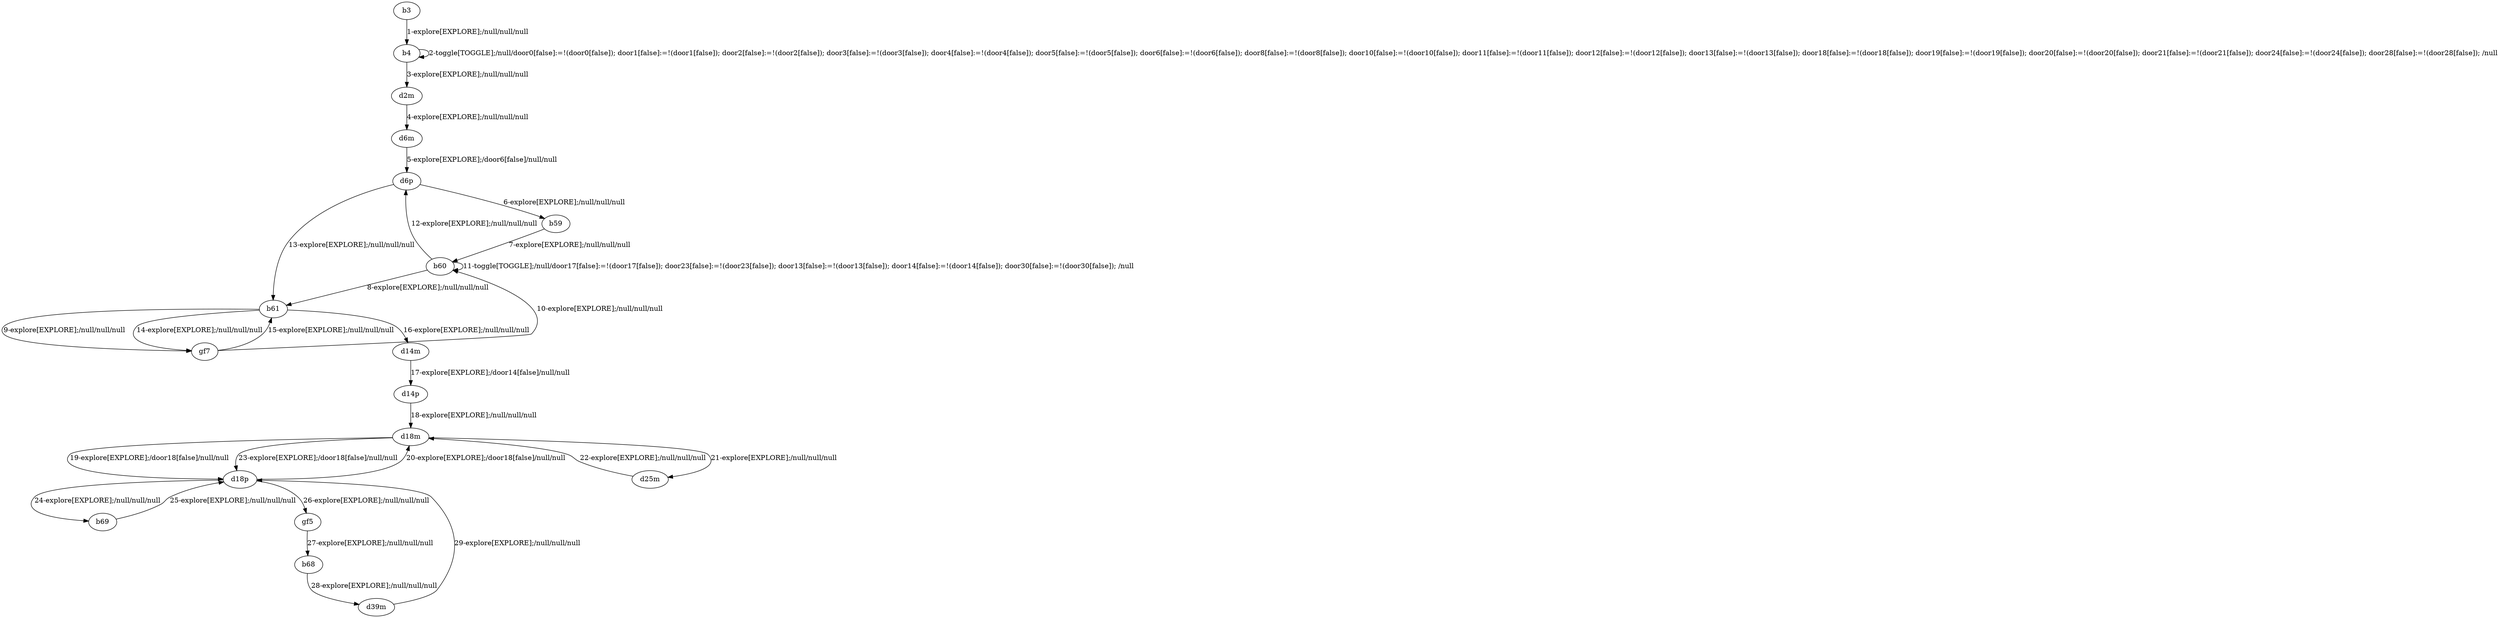 # Total number of goals covered by this test: 1
# d39m --> d18p

digraph g {
"b3" -> "b4" [label = "1-explore[EXPLORE];/null/null/null"];
"b4" -> "b4" [label = "2-toggle[TOGGLE];/null/door0[false]:=!(door0[false]); door1[false]:=!(door1[false]); door2[false]:=!(door2[false]); door3[false]:=!(door3[false]); door4[false]:=!(door4[false]); door5[false]:=!(door5[false]); door6[false]:=!(door6[false]); door8[false]:=!(door8[false]); door10[false]:=!(door10[false]); door11[false]:=!(door11[false]); door12[false]:=!(door12[false]); door13[false]:=!(door13[false]); door18[false]:=!(door18[false]); door19[false]:=!(door19[false]); door20[false]:=!(door20[false]); door21[false]:=!(door21[false]); door24[false]:=!(door24[false]); door28[false]:=!(door28[false]); /null"];
"b4" -> "d2m" [label = "3-explore[EXPLORE];/null/null/null"];
"d2m" -> "d6m" [label = "4-explore[EXPLORE];/null/null/null"];
"d6m" -> "d6p" [label = "5-explore[EXPLORE];/door6[false]/null/null"];
"d6p" -> "b59" [label = "6-explore[EXPLORE];/null/null/null"];
"b59" -> "b60" [label = "7-explore[EXPLORE];/null/null/null"];
"b60" -> "b61" [label = "8-explore[EXPLORE];/null/null/null"];
"b61" -> "gf7" [label = "9-explore[EXPLORE];/null/null/null"];
"gf7" -> "b60" [label = "10-explore[EXPLORE];/null/null/null"];
"b60" -> "b60" [label = "11-toggle[TOGGLE];/null/door17[false]:=!(door17[false]); door23[false]:=!(door23[false]); door13[false]:=!(door13[false]); door14[false]:=!(door14[false]); door30[false]:=!(door30[false]); /null"];
"b60" -> "d6p" [label = "12-explore[EXPLORE];/null/null/null"];
"d6p" -> "b61" [label = "13-explore[EXPLORE];/null/null/null"];
"b61" -> "gf7" [label = "14-explore[EXPLORE];/null/null/null"];
"gf7" -> "b61" [label = "15-explore[EXPLORE];/null/null/null"];
"b61" -> "d14m" [label = "16-explore[EXPLORE];/null/null/null"];
"d14m" -> "d14p" [label = "17-explore[EXPLORE];/door14[false]/null/null"];
"d14p" -> "d18m" [label = "18-explore[EXPLORE];/null/null/null"];
"d18m" -> "d18p" [label = "19-explore[EXPLORE];/door18[false]/null/null"];
"d18p" -> "d18m" [label = "20-explore[EXPLORE];/door18[false]/null/null"];
"d18m" -> "d25m" [label = "21-explore[EXPLORE];/null/null/null"];
"d25m" -> "d18m" [label = "22-explore[EXPLORE];/null/null/null"];
"d18m" -> "d18p" [label = "23-explore[EXPLORE];/door18[false]/null/null"];
"d18p" -> "b69" [label = "24-explore[EXPLORE];/null/null/null"];
"b69" -> "d18p" [label = "25-explore[EXPLORE];/null/null/null"];
"d18p" -> "gf5" [label = "26-explore[EXPLORE];/null/null/null"];
"gf5" -> "b68" [label = "27-explore[EXPLORE];/null/null/null"];
"b68" -> "d39m" [label = "28-explore[EXPLORE];/null/null/null"];
"d39m" -> "d18p" [label = "29-explore[EXPLORE];/null/null/null"];
}